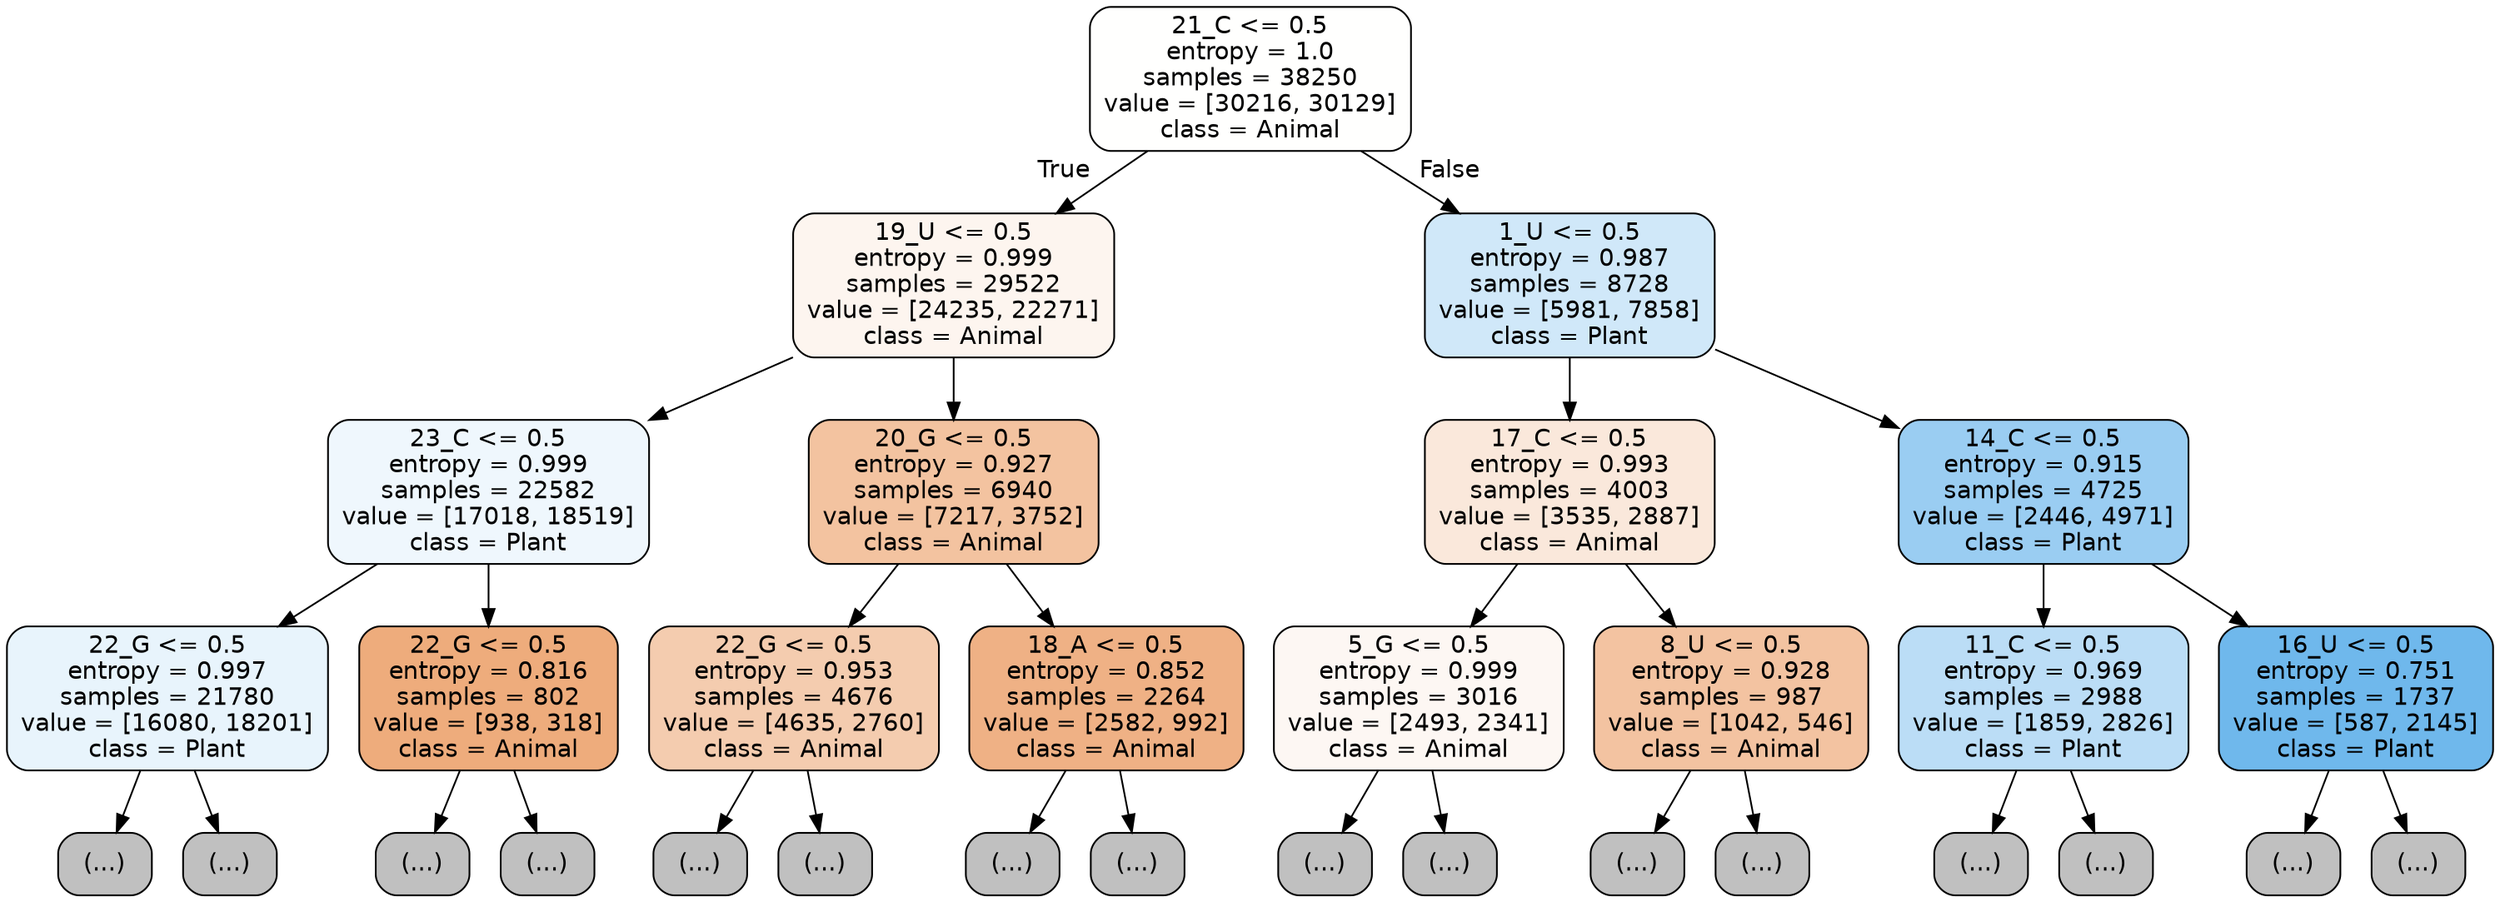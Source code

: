 digraph Tree {
node [shape=box, style="filled, rounded", color="black", fontname="helvetica"] ;
edge [fontname="helvetica"] ;
0 [label="21_C <= 0.5\nentropy = 1.0\nsamples = 38250\nvalue = [30216, 30129]\nclass = Animal", fillcolor="#fffffe"] ;
1 [label="19_U <= 0.5\nentropy = 0.999\nsamples = 29522\nvalue = [24235, 22271]\nclass = Animal", fillcolor="#fdf5ef"] ;
0 -> 1 [labeldistance=2.5, labelangle=45, headlabel="True"] ;
2 [label="23_C <= 0.5\nentropy = 0.999\nsamples = 22582\nvalue = [17018, 18519]\nclass = Plant", fillcolor="#eff7fd"] ;
1 -> 2 ;
3 [label="22_G <= 0.5\nentropy = 0.997\nsamples = 21780\nvalue = [16080, 18201]\nclass = Plant", fillcolor="#e8f4fc"] ;
2 -> 3 ;
4 [label="(...)", fillcolor="#C0C0C0"] ;
3 -> 4 ;
8481 [label="(...)", fillcolor="#C0C0C0"] ;
3 -> 8481 ;
9672 [label="22_G <= 0.5\nentropy = 0.816\nsamples = 802\nvalue = [938, 318]\nclass = Animal", fillcolor="#eeac7c"] ;
2 -> 9672 ;
9673 [label="(...)", fillcolor="#C0C0C0"] ;
9672 -> 9673 ;
9972 [label="(...)", fillcolor="#C0C0C0"] ;
9672 -> 9972 ;
10093 [label="20_G <= 0.5\nentropy = 0.927\nsamples = 6940\nvalue = [7217, 3752]\nclass = Animal", fillcolor="#f3c3a0"] ;
1 -> 10093 ;
10094 [label="22_G <= 0.5\nentropy = 0.953\nsamples = 4676\nvalue = [4635, 2760]\nclass = Animal", fillcolor="#f4ccaf"] ;
10093 -> 10094 ;
10095 [label="(...)", fillcolor="#C0C0C0"] ;
10094 -> 10095 ;
12234 [label="(...)", fillcolor="#C0C0C0"] ;
10094 -> 12234 ;
12537 [label="18_A <= 0.5\nentropy = 0.852\nsamples = 2264\nvalue = [2582, 992]\nclass = Animal", fillcolor="#efb185"] ;
10093 -> 12537 ;
12538 [label="(...)", fillcolor="#C0C0C0"] ;
12537 -> 12538 ;
13475 [label="(...)", fillcolor="#C0C0C0"] ;
12537 -> 13475 ;
13730 [label="1_U <= 0.5\nentropy = 0.987\nsamples = 8728\nvalue = [5981, 7858]\nclass = Plant", fillcolor="#d0e8f9"] ;
0 -> 13730 [labeldistance=2.5, labelangle=-45, headlabel="False"] ;
13731 [label="17_C <= 0.5\nentropy = 0.993\nsamples = 4003\nvalue = [3535, 2887]\nclass = Animal", fillcolor="#fae8db"] ;
13730 -> 13731 ;
13732 [label="5_G <= 0.5\nentropy = 0.999\nsamples = 3016\nvalue = [2493, 2341]\nclass = Animal", fillcolor="#fdf7f3"] ;
13731 -> 13732 ;
13733 [label="(...)", fillcolor="#C0C0C0"] ;
13732 -> 13733 ;
14784 [label="(...)", fillcolor="#C0C0C0"] ;
13732 -> 14784 ;
15203 [label="8_U <= 0.5\nentropy = 0.928\nsamples = 987\nvalue = [1042, 546]\nclass = Animal", fillcolor="#f3c3a1"] ;
13731 -> 15203 ;
15204 [label="(...)", fillcolor="#C0C0C0"] ;
15203 -> 15204 ;
15541 [label="(...)", fillcolor="#C0C0C0"] ;
15203 -> 15541 ;
15670 [label="14_C <= 0.5\nentropy = 0.915\nsamples = 4725\nvalue = [2446, 4971]\nclass = Plant", fillcolor="#9acdf2"] ;
13730 -> 15670 ;
15671 [label="11_C <= 0.5\nentropy = 0.969\nsamples = 2988\nvalue = [1859, 2826]\nclass = Plant", fillcolor="#bbddf6"] ;
15670 -> 15671 ;
15672 [label="(...)", fillcolor="#C0C0C0"] ;
15671 -> 15672 ;
16601 [label="(...)", fillcolor="#C0C0C0"] ;
15671 -> 16601 ;
16912 [label="16_U <= 0.5\nentropy = 0.751\nsamples = 1737\nvalue = [587, 2145]\nclass = Plant", fillcolor="#6fb8ec"] ;
15670 -> 16912 ;
16913 [label="(...)", fillcolor="#C0C0C0"] ;
16912 -> 16913 ;
17136 [label="(...)", fillcolor="#C0C0C0"] ;
16912 -> 17136 ;
}